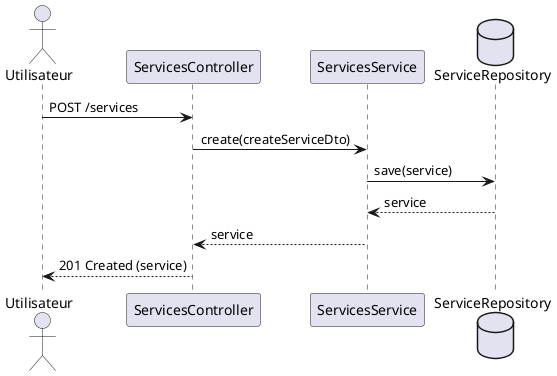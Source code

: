 @startuml
actor Utilisateur
participant "ServicesController" as Controller
participant "ServicesService" as ServiceLayer
database "ServiceRepository" as Repository

Utilisateur -> Controller : POST /services
Controller -> ServiceLayer : create(createServiceDto)
ServiceLayer -> Repository : save(service)
Repository --> ServiceLayer : service
ServiceLayer --> Controller : service
Controller --> Utilisateur : 201 Created (service)
@enduml
